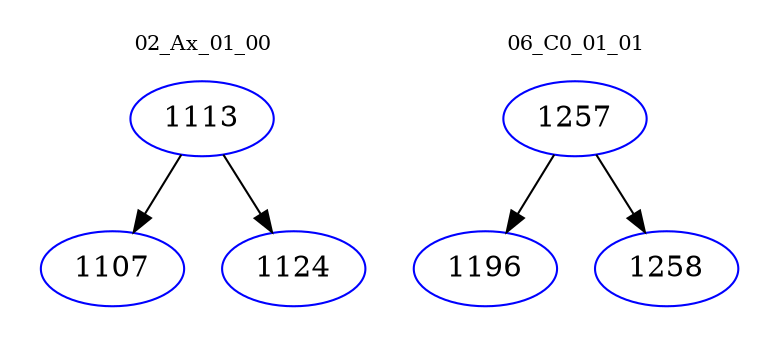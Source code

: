 digraph{
subgraph cluster_0 {
color = white
label = "02_Ax_01_00";
fontsize=10;
T0_1113 [label="1113", color="blue"]
T0_1113 -> T0_1107 [color="black"]
T0_1107 [label="1107", color="blue"]
T0_1113 -> T0_1124 [color="black"]
T0_1124 [label="1124", color="blue"]
}
subgraph cluster_1 {
color = white
label = "06_C0_01_01";
fontsize=10;
T1_1257 [label="1257", color="blue"]
T1_1257 -> T1_1196 [color="black"]
T1_1196 [label="1196", color="blue"]
T1_1257 -> T1_1258 [color="black"]
T1_1258 [label="1258", color="blue"]
}
}
